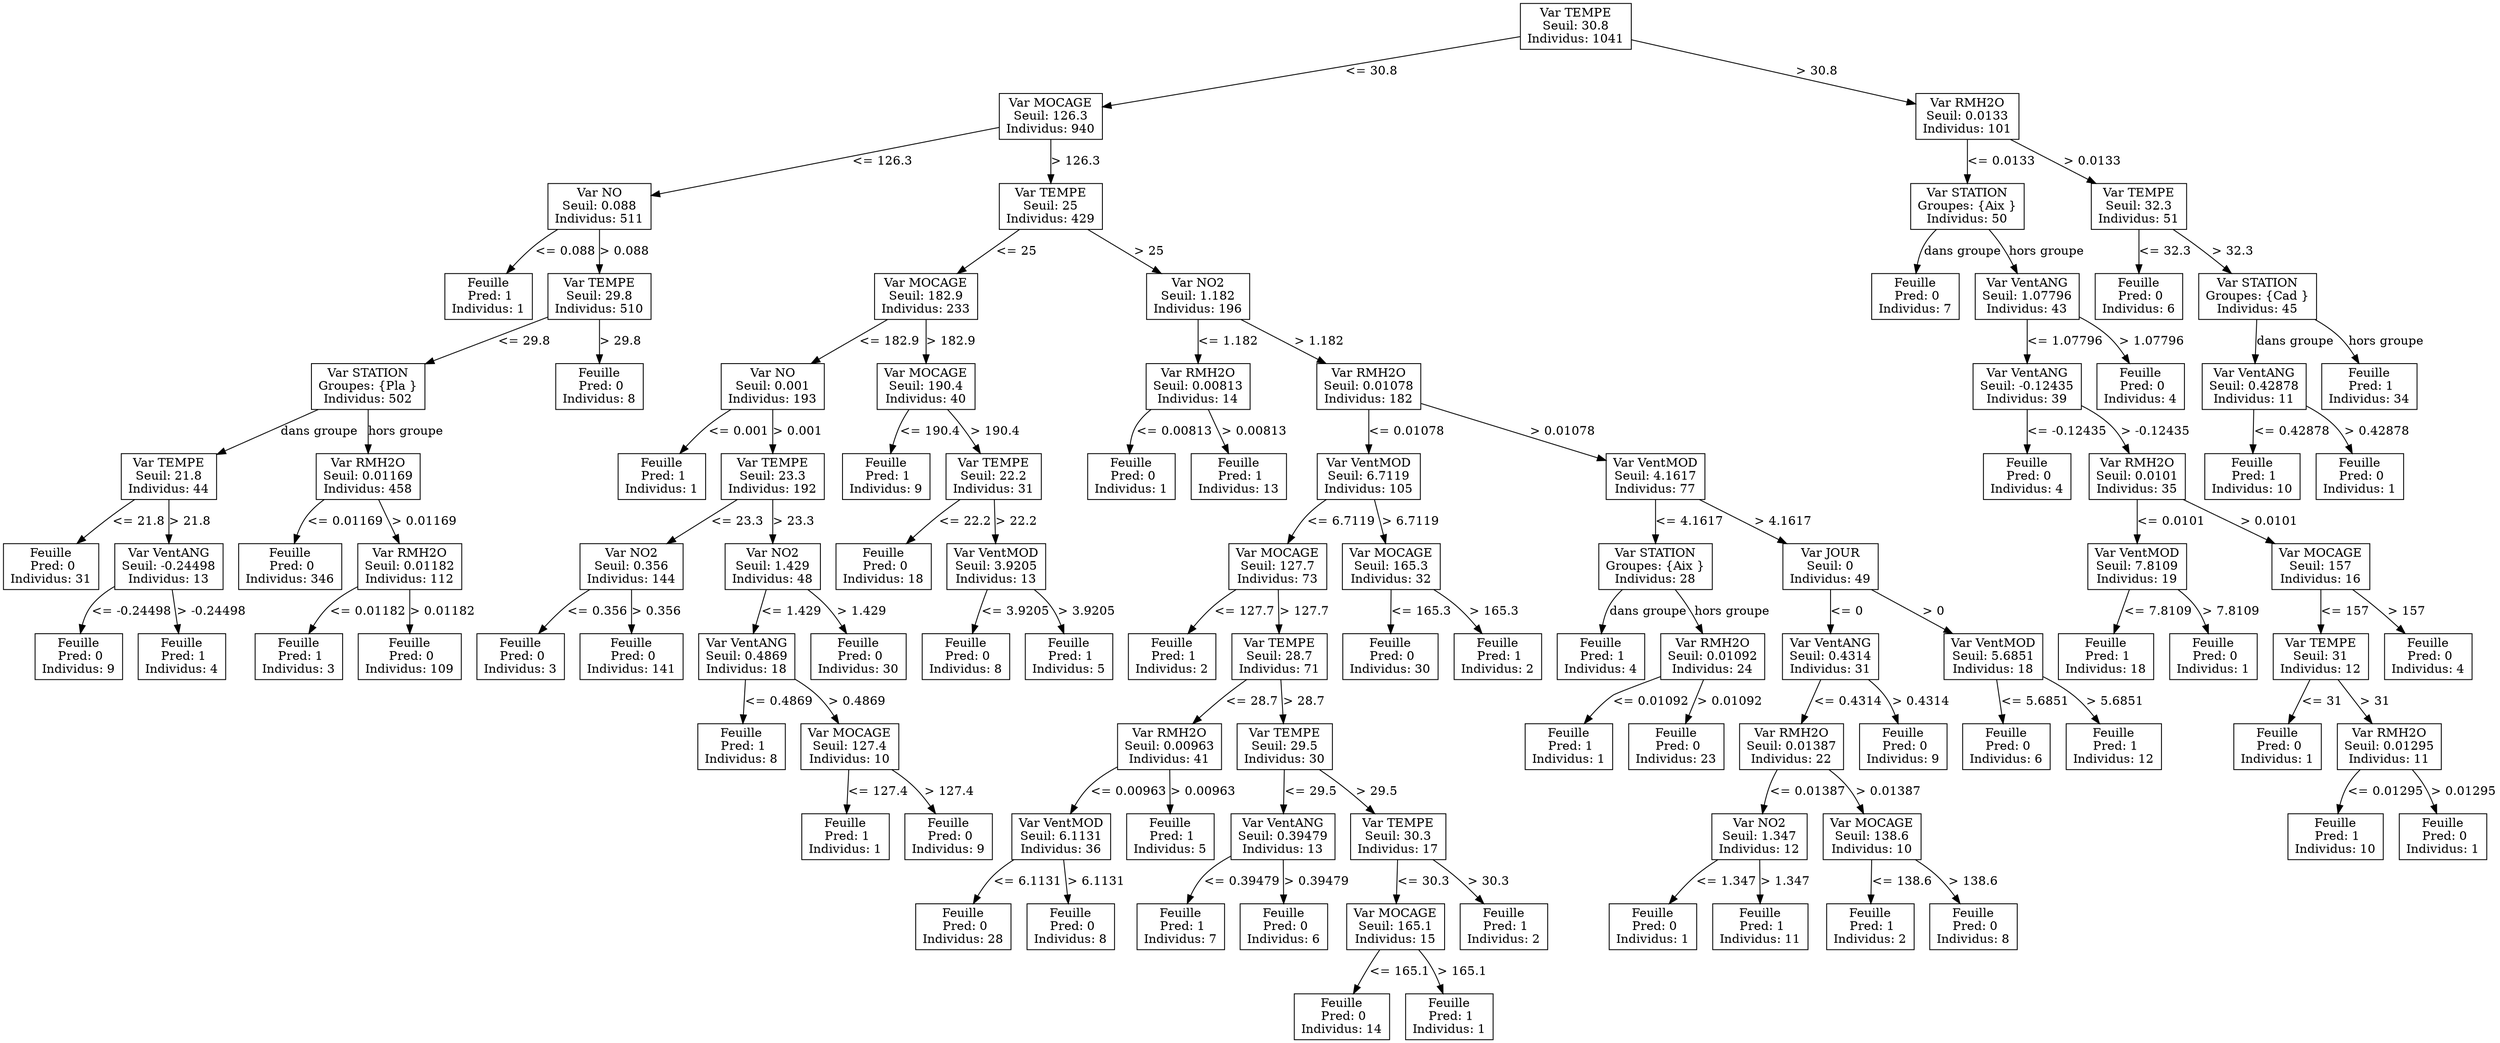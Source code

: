 digraph Arbre {
  node [shape=box];
  0 [label="Var TEMPE\nSeuil: 30.8\nIndividus: 1041"];
  1 [label="Var MOCAGE\nSeuil: 126.3\nIndividus: 940"];
  2 [label="Var NO\nSeuil: 0.088\nIndividus: 511"];
  3 [label="Feuille\n Pred: 1\nIndividus: 1"];
  2 -> 3 [label="<= 0.088"];
  4 [label="Var TEMPE\nSeuil: 29.8\nIndividus: 510"];
  5 [label="Var STATION\nGroupes: {Pla }\nIndividus: 502"];
  6 [label="Var TEMPE\nSeuil: 21.8\nIndividus: 44"];
  7 [label="Feuille\n Pred: 0\nIndividus: 31"];
  6 -> 7 [label="<= 21.8"];
  8 [label="Var VentANG\nSeuil: -0.24498\nIndividus: 13"];
  9 [label="Feuille\n Pred: 0\nIndividus: 9"];
  8 -> 9 [label="<= -0.24498"];
  10 [label="Feuille\n Pred: 1\nIndividus: 4"];
  8 -> 10 [label="> -0.24498"];
  6 -> 8 [label="> 21.8"];
  5 -> 6 [label="dans groupe"];
  11 [label="Var RMH2O\nSeuil: 0.01169\nIndividus: 458"];
  12 [label="Feuille\n Pred: 0\nIndividus: 346"];
  11 -> 12 [label="<= 0.01169"];
  13 [label="Var RMH2O\nSeuil: 0.01182\nIndividus: 112"];
  14 [label="Feuille\n Pred: 1\nIndividus: 3"];
  13 -> 14 [label="<= 0.01182"];
  15 [label="Feuille\n Pred: 0\nIndividus: 109"];
  13 -> 15 [label="> 0.01182"];
  11 -> 13 [label="> 0.01169"];
  5 -> 11 [label="hors groupe"];
  4 -> 5 [label="<= 29.8"];
  16 [label="Feuille\n Pred: 0\nIndividus: 8"];
  4 -> 16 [label="> 29.8"];
  2 -> 4 [label="> 0.088"];
  1 -> 2 [label="<= 126.3"];
  17 [label="Var TEMPE\nSeuil: 25\nIndividus: 429"];
  18 [label="Var MOCAGE\nSeuil: 182.9\nIndividus: 233"];
  19 [label="Var NO\nSeuil: 0.001\nIndividus: 193"];
  20 [label="Feuille\n Pred: 1\nIndividus: 1"];
  19 -> 20 [label="<= 0.001"];
  21 [label="Var TEMPE\nSeuil: 23.3\nIndividus: 192"];
  22 [label="Var NO2\nSeuil: 0.356\nIndividus: 144"];
  23 [label="Feuille\n Pred: 0\nIndividus: 3"];
  22 -> 23 [label="<= 0.356"];
  24 [label="Feuille\n Pred: 0\nIndividus: 141"];
  22 -> 24 [label="> 0.356"];
  21 -> 22 [label="<= 23.3"];
  25 [label="Var NO2\nSeuil: 1.429\nIndividus: 48"];
  26 [label="Var VentANG\nSeuil: 0.4869\nIndividus: 18"];
  27 [label="Feuille\n Pred: 1\nIndividus: 8"];
  26 -> 27 [label="<= 0.4869"];
  28 [label="Var MOCAGE\nSeuil: 127.4\nIndividus: 10"];
  29 [label="Feuille\n Pred: 1\nIndividus: 1"];
  28 -> 29 [label="<= 127.4"];
  30 [label="Feuille\n Pred: 0\nIndividus: 9"];
  28 -> 30 [label="> 127.4"];
  26 -> 28 [label="> 0.4869"];
  25 -> 26 [label="<= 1.429"];
  31 [label="Feuille\n Pred: 0\nIndividus: 30"];
  25 -> 31 [label="> 1.429"];
  21 -> 25 [label="> 23.3"];
  19 -> 21 [label="> 0.001"];
  18 -> 19 [label="<= 182.9"];
  32 [label="Var MOCAGE\nSeuil: 190.4\nIndividus: 40"];
  33 [label="Feuille\n Pred: 1\nIndividus: 9"];
  32 -> 33 [label="<= 190.4"];
  34 [label="Var TEMPE\nSeuil: 22.2\nIndividus: 31"];
  35 [label="Feuille\n Pred: 0\nIndividus: 18"];
  34 -> 35 [label="<= 22.2"];
  36 [label="Var VentMOD\nSeuil: 3.9205\nIndividus: 13"];
  37 [label="Feuille\n Pred: 0\nIndividus: 8"];
  36 -> 37 [label="<= 3.9205"];
  38 [label="Feuille\n Pred: 1\nIndividus: 5"];
  36 -> 38 [label="> 3.9205"];
  34 -> 36 [label="> 22.2"];
  32 -> 34 [label="> 190.4"];
  18 -> 32 [label="> 182.9"];
  17 -> 18 [label="<= 25"];
  39 [label="Var NO2\nSeuil: 1.182\nIndividus: 196"];
  40 [label="Var RMH2O\nSeuil: 0.00813\nIndividus: 14"];
  41 [label="Feuille\n Pred: 0\nIndividus: 1"];
  40 -> 41 [label="<= 0.00813"];
  42 [label="Feuille\n Pred: 1\nIndividus: 13"];
  40 -> 42 [label="> 0.00813"];
  39 -> 40 [label="<= 1.182"];
  43 [label="Var RMH2O\nSeuil: 0.01078\nIndividus: 182"];
  44 [label="Var VentMOD\nSeuil: 6.7119\nIndividus: 105"];
  45 [label="Var MOCAGE\nSeuil: 127.7\nIndividus: 73"];
  46 [label="Feuille\n Pred: 1\nIndividus: 2"];
  45 -> 46 [label="<= 127.7"];
  47 [label="Var TEMPE\nSeuil: 28.7\nIndividus: 71"];
  48 [label="Var RMH2O\nSeuil: 0.00963\nIndividus: 41"];
  49 [label="Var VentMOD\nSeuil: 6.1131\nIndividus: 36"];
  50 [label="Feuille\n Pred: 0\nIndividus: 28"];
  49 -> 50 [label="<= 6.1131"];
  51 [label="Feuille\n Pred: 0\nIndividus: 8"];
  49 -> 51 [label="> 6.1131"];
  48 -> 49 [label="<= 0.00963"];
  52 [label="Feuille\n Pred: 1\nIndividus: 5"];
  48 -> 52 [label="> 0.00963"];
  47 -> 48 [label="<= 28.7"];
  53 [label="Var TEMPE\nSeuil: 29.5\nIndividus: 30"];
  54 [label="Var VentANG\nSeuil: 0.39479\nIndividus: 13"];
  55 [label="Feuille\n Pred: 1\nIndividus: 7"];
  54 -> 55 [label="<= 0.39479"];
  56 [label="Feuille\n Pred: 0\nIndividus: 6"];
  54 -> 56 [label="> 0.39479"];
  53 -> 54 [label="<= 29.5"];
  57 [label="Var TEMPE\nSeuil: 30.3\nIndividus: 17"];
  58 [label="Var MOCAGE\nSeuil: 165.1\nIndividus: 15"];
  59 [label="Feuille\n Pred: 0\nIndividus: 14"];
  58 -> 59 [label="<= 165.1"];
  60 [label="Feuille\n Pred: 1\nIndividus: 1"];
  58 -> 60 [label="> 165.1"];
  57 -> 58 [label="<= 30.3"];
  61 [label="Feuille\n Pred: 1\nIndividus: 2"];
  57 -> 61 [label="> 30.3"];
  53 -> 57 [label="> 29.5"];
  47 -> 53 [label="> 28.7"];
  45 -> 47 [label="> 127.7"];
  44 -> 45 [label="<= 6.7119"];
  62 [label="Var MOCAGE\nSeuil: 165.3\nIndividus: 32"];
  63 [label="Feuille\n Pred: 0\nIndividus: 30"];
  62 -> 63 [label="<= 165.3"];
  64 [label="Feuille\n Pred: 1\nIndividus: 2"];
  62 -> 64 [label="> 165.3"];
  44 -> 62 [label="> 6.7119"];
  43 -> 44 [label="<= 0.01078"];
  65 [label="Var VentMOD\nSeuil: 4.1617\nIndividus: 77"];
  66 [label="Var STATION\nGroupes: {Aix }\nIndividus: 28"];
  67 [label="Feuille\n Pred: 1\nIndividus: 4"];
  66 -> 67 [label="dans groupe"];
  68 [label="Var RMH2O\nSeuil: 0.01092\nIndividus: 24"];
  69 [label="Feuille\n Pred: 1\nIndividus: 1"];
  68 -> 69 [label="<= 0.01092"];
  70 [label="Feuille\n Pred: 0\nIndividus: 23"];
  68 -> 70 [label="> 0.01092"];
  66 -> 68 [label="hors groupe"];
  65 -> 66 [label="<= 4.1617"];
  71 [label="Var JOUR\nSeuil: 0\nIndividus: 49"];
  72 [label="Var VentANG\nSeuil: 0.4314\nIndividus: 31"];
  73 [label="Var RMH2O\nSeuil: 0.01387\nIndividus: 22"];
  74 [label="Var NO2\nSeuil: 1.347\nIndividus: 12"];
  75 [label="Feuille\n Pred: 0\nIndividus: 1"];
  74 -> 75 [label="<= 1.347"];
  76 [label="Feuille\n Pred: 1\nIndividus: 11"];
  74 -> 76 [label="> 1.347"];
  73 -> 74 [label="<= 0.01387"];
  77 [label="Var MOCAGE\nSeuil: 138.6\nIndividus: 10"];
  78 [label="Feuille\n Pred: 1\nIndividus: 2"];
  77 -> 78 [label="<= 138.6"];
  79 [label="Feuille\n Pred: 0\nIndividus: 8"];
  77 -> 79 [label="> 138.6"];
  73 -> 77 [label="> 0.01387"];
  72 -> 73 [label="<= 0.4314"];
  80 [label="Feuille\n Pred: 0\nIndividus: 9"];
  72 -> 80 [label="> 0.4314"];
  71 -> 72 [label="<= 0"];
  81 [label="Var VentMOD\nSeuil: 5.6851\nIndividus: 18"];
  82 [label="Feuille\n Pred: 0\nIndividus: 6"];
  81 -> 82 [label="<= 5.6851"];
  83 [label="Feuille\n Pred: 1\nIndividus: 12"];
  81 -> 83 [label="> 5.6851"];
  71 -> 81 [label="> 0"];
  65 -> 71 [label="> 4.1617"];
  43 -> 65 [label="> 0.01078"];
  39 -> 43 [label="> 1.182"];
  17 -> 39 [label="> 25"];
  1 -> 17 [label="> 126.3"];
  0 -> 1 [label="<= 30.8"];
  84 [label="Var RMH2O\nSeuil: 0.0133\nIndividus: 101"];
  85 [label="Var STATION\nGroupes: {Aix }\nIndividus: 50"];
  86 [label="Feuille\n Pred: 0\nIndividus: 7"];
  85 -> 86 [label="dans groupe"];
  87 [label="Var VentANG\nSeuil: 1.07796\nIndividus: 43"];
  88 [label="Var VentANG\nSeuil: -0.12435\nIndividus: 39"];
  89 [label="Feuille\n Pred: 0\nIndividus: 4"];
  88 -> 89 [label="<= -0.12435"];
  90 [label="Var RMH2O\nSeuil: 0.0101\nIndividus: 35"];
  91 [label="Var VentMOD\nSeuil: 7.8109\nIndividus: 19"];
  92 [label="Feuille\n Pred: 1\nIndividus: 18"];
  91 -> 92 [label="<= 7.8109"];
  93 [label="Feuille\n Pred: 0\nIndividus: 1"];
  91 -> 93 [label="> 7.8109"];
  90 -> 91 [label="<= 0.0101"];
  94 [label="Var MOCAGE\nSeuil: 157\nIndividus: 16"];
  95 [label="Var TEMPE\nSeuil: 31\nIndividus: 12"];
  96 [label="Feuille\n Pred: 0\nIndividus: 1"];
  95 -> 96 [label="<= 31"];
  97 [label="Var RMH2O\nSeuil: 0.01295\nIndividus: 11"];
  98 [label="Feuille\n Pred: 1\nIndividus: 10"];
  97 -> 98 [label="<= 0.01295"];
  99 [label="Feuille\n Pred: 0\nIndividus: 1"];
  97 -> 99 [label="> 0.01295"];
  95 -> 97 [label="> 31"];
  94 -> 95 [label="<= 157"];
  100 [label="Feuille\n Pred: 0\nIndividus: 4"];
  94 -> 100 [label="> 157"];
  90 -> 94 [label="> 0.0101"];
  88 -> 90 [label="> -0.12435"];
  87 -> 88 [label="<= 1.07796"];
  101 [label="Feuille\n Pred: 0\nIndividus: 4"];
  87 -> 101 [label="> 1.07796"];
  85 -> 87 [label="hors groupe"];
  84 -> 85 [label="<= 0.0133"];
  102 [label="Var TEMPE\nSeuil: 32.3\nIndividus: 51"];
  103 [label="Feuille\n Pred: 0\nIndividus: 6"];
  102 -> 103 [label="<= 32.3"];
  104 [label="Var STATION\nGroupes: {Cad }\nIndividus: 45"];
  105 [label="Var VentANG\nSeuil: 0.42878\nIndividus: 11"];
  106 [label="Feuille\n Pred: 1\nIndividus: 10"];
  105 -> 106 [label="<= 0.42878"];
  107 [label="Feuille\n Pred: 0\nIndividus: 1"];
  105 -> 107 [label="> 0.42878"];
  104 -> 105 [label="dans groupe"];
  108 [label="Feuille\n Pred: 1\nIndividus: 34"];
  104 -> 108 [label="hors groupe"];
  102 -> 104 [label="> 32.3"];
  84 -> 102 [label="> 0.0133"];
  0 -> 84 [label="> 30.8"];
}
